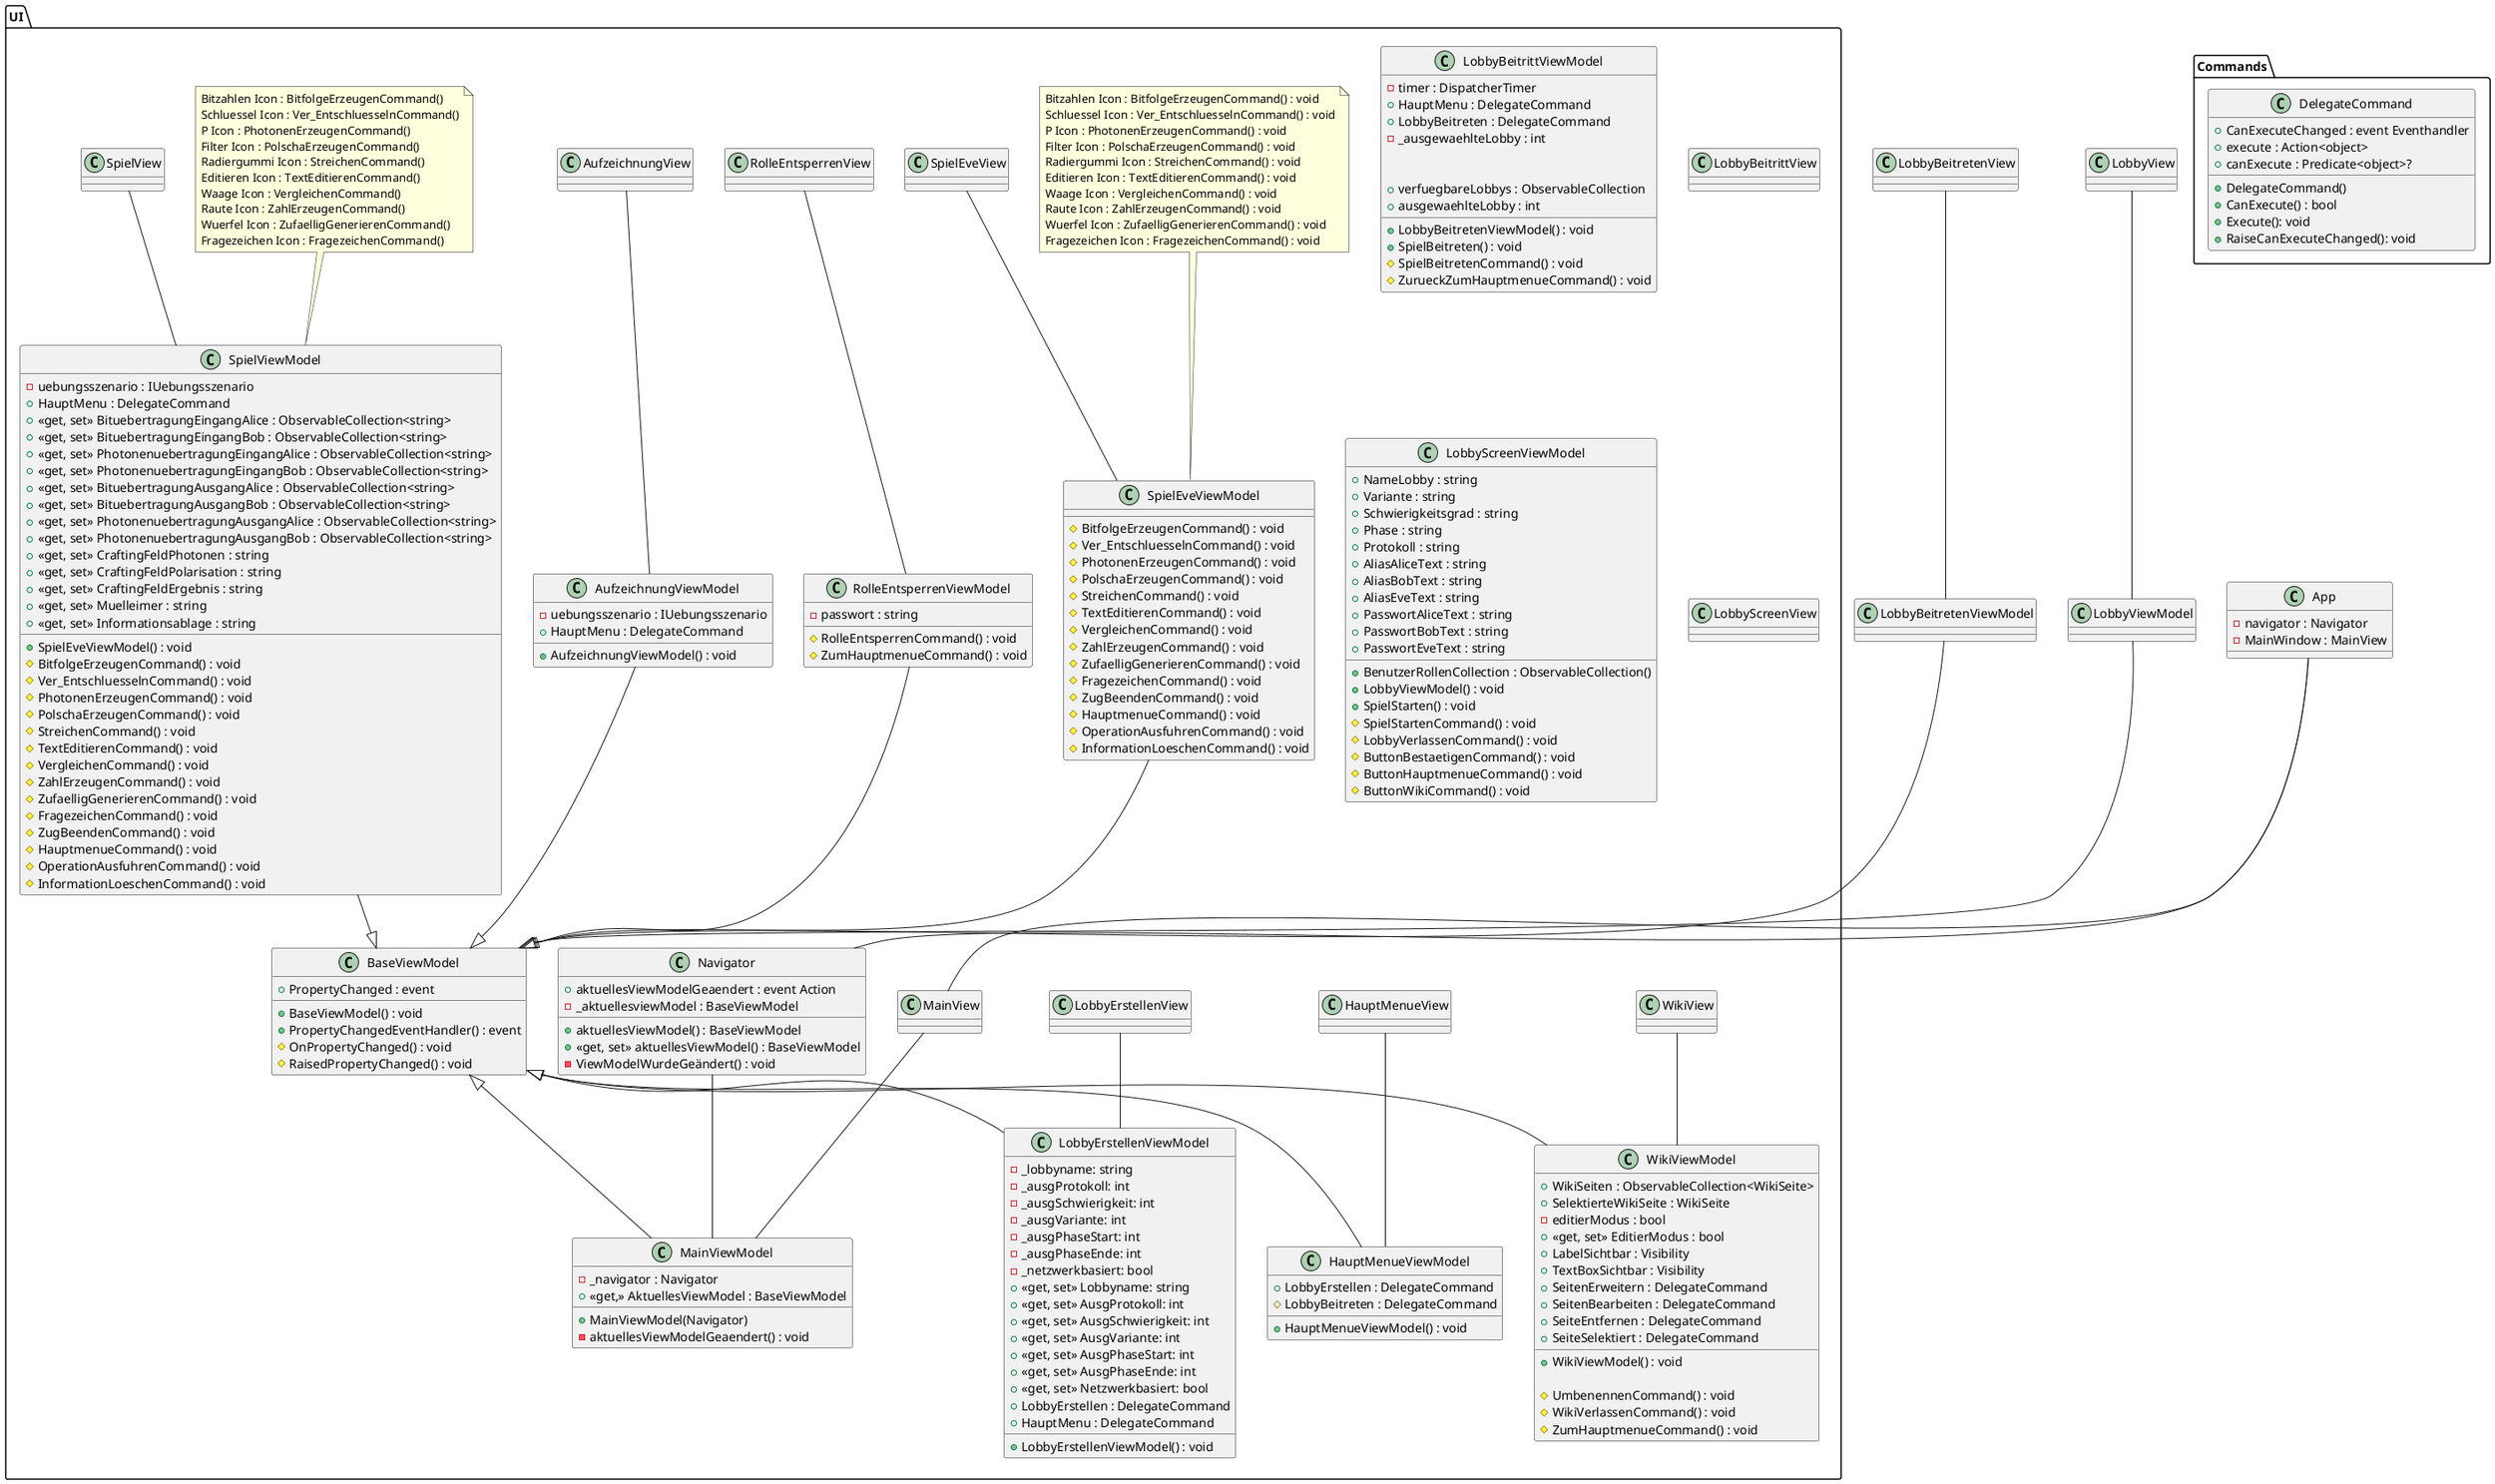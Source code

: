 @startuml name

skinparam pageMargin 10
skinparam pageExternalColor gray
skinparam pageBorderColor black


class App
{
	- navigator : Navigator
	- MainWindow : MainView
}

package Commands
{
	class DelegateCommand
	{
		+ CanExecuteChanged : event Eventhandler
		+ execute : Action<object>
		+ canExecute : Predicate<object>?
		+ DelegateCommand()
		+ CanExecute() : bool
		+ Execute(): void
		+ RaiseCanExecuteChanged(): void
	}
}

/'************************************************************'/
/'PACKAGE UI												  '/
/'************************************************************'/
package UI
{
	together{
		class MainView
		{
		}

		class MainViewModel
		{
			- _navigator : Navigator
			+ << get, >> AktuellesViewModel : BaseViewModel
			+ MainViewModel(Navigator)
			- aktuellesViewModelGeaendert() : void
		}

		class Navigator
		{
			+ aktuellesViewModelGeaendert : event Action
			- _aktuellesviewModel : BaseViewModel
			+ aktuellesViewModel() : BaseViewModel
			+ << get, set >> aktuellesViewModel() : BaseViewModel
			- ViewModelWurdeGeändert() : void
		}

		class BaseViewModel
		{
			+ PropertyChanged : event
			+ BaseViewModel() : void
			+ PropertyChangedEventHandler() : event
			# OnPropertyChanged() : void
			# RaisedPropertyChanged() : void
		}
	}

	together{
		class LobbyErstellenViewModel
		{
			- _lobbyname: string 
			- _ausgProtokoll: int 
			- _ausgSchwierigkeit: int 
			- _ausgVariante: int 
			- _ausgPhaseStart: int 
			- _ausgPhaseEnde: int 
			- _netzwerkbasiert: bool 
			+ <<get, set>> Lobbyname: string 
			+ <<get, set>> AusgProtokoll: int 
			+ <<get, set>> AusgSchwierigkeit: int 
			+ <<get, set>> AusgVariante: int 
			+ <<get, set>> AusgPhaseStart: int 
			+ <<get, set>> AusgPhaseEnde: int 
			+ <<get, set>> Netzwerkbasiert: bool 
			+ LobbyErstellen : DelegateCommand
			+ HauptMenu : DelegateCommand
			+ LobbyErstellenViewModel() : void	
		}

		class LobbyErstellenView
		{
		}
	}
	
	together{
		class LobbyBeitrittViewModel
		{
			- timer : DispatcherTimer
			+ HauptMenu : DelegateCommand
			+ LobbyBeitreten : DelegateCommand
			- _ausgewaehlteLobby : int


			+ verfuegbareLobbys : ObservableCollection 
			+ ausgewaehlteLobby : int 
			+ LobbyBeitretenViewModel() : void 
			+ SpielBeitreten() : void 
			# SpielBeitretenCommand() : void 
			# ZurueckZumHauptmenueCommand() : void 
		}

		class LobbyBeitrittView
		{
		}
	}
	
	together{
		class HauptMenueViewModel
		{
			+ HauptMenueViewModel() : void
			+ LobbyErstellen : DelegateCommand
			# LobbyBeitreten : DelegateCommand
		}
			
		class HauptMenueView
		{
		}
	}
	
	together{
		class LobbyScreenViewModel
		{
			+ NameLobby : string
			+ Variante : string
			+ Schwierigkeitsgrad : string
			+ Phase : string
			+ Protokoll : string
			+ AliasAliceText : string
			+ AliasBobText : string
			+ AliasEveText : string
			+ PasswortAliceText : string
			+ PasswortBobText : string
			+ PasswortEveText : string
			+ BenutzerRollenCollection : ObservableCollection()
			+ LobbyViewModel() : void
			+ SpielStarten() : void
			# SpielStartenCommand() : void
			# LobbyVerlassenCommand() : void
			# ButtonBestaetigenCommand() : void
			# ButtonHauptmenueCommand() : void
			# ButtonWikiCommand() : void
		}

		class LobbyScreenView
		{
		}
	}
	
	together{
		class WikiViewModel
		{
			+ WikiSeiten : ObservableCollection<WikiSeite>
			+ SelektierteWikiSeite : WikiSeite
			- editierModus : bool
			+ <<get, set>> EditierModus : bool
			+ LabelSichtbar : Visibility
			+ TextBoxSichtbar : Visibility
			+ SeitenErweitern : DelegateCommand
			+ SeitenBearbeiten : DelegateCommand
			+ SeiteEntfernen : DelegateCommand
			+ SeiteSelektiert : DelegateCommand
			+ WikiViewModel() : void

			# UmbenennenCommand() : void
			# WikiVerlassenCommand() : void
			# ZumHauptmenueCommand() : void
		}

		class WikiView
		{
		}
	}
	

	together{
		class AufzeichnungViewModel
		{
			- uebungsszenario : IUebungsszenario
			+ HauptMenu : DelegateCommand
			+ AufzeichnungViewModel() : void
		}

		class AufzeichnungView
		{
		}
	}

	together{
		class SpielViewModel
		{
			- uebungsszenario : IUebungsszenario
			+ HauptMenu : DelegateCommand
			+ <<get, set>> BituebertragungEingangAlice : ObservableCollection<string> 
			+ <<get, set>> BituebertragungEingangBob : ObservableCollection<string>
			+ <<get, set>> PhotonenuebertragungEingangAlice : ObservableCollection<string>
			+ <<get, set>> PhotonenuebertragungEingangBob : ObservableCollection<string>  
			+ <<get, set>> BituebertragungAusgangAlice : ObservableCollection<string>
			+ <<get, set>> BituebertragungAusgangBob : ObservableCollection<string>
			+ <<get, set>> PhotonenuebertragungAusgangAlice : ObservableCollection<string>
			+ <<get, set>> PhotonenuebertragungAusgangBob : ObservableCollection<string>  
			+ <<get, set>> CraftingFeldPhotonen : string
			+ <<get, set>> CraftingFeldPolarisation : string 
			+ <<get, set>> CraftingFeldErgebnis : string
			+ <<get, set>> Muelleimer : string 
			+ <<get, set>> Informationsablage : string 
			+ SpielEveViewModel() : void
			# BitfolgeErzeugenCommand() : void /'Bitzahlen Icon'/
			# Ver_EntschluesselnCommand() : void /'Schluessel Icon'/
			# PhotonenErzeugenCommand() : void /'P Icon'/
			# PolschaErzeugenCommand() : void /'Filter Icon'/
			# StreichenCommand() : void /'Radiergummi Icon'/
			# TextEditierenCommand() : void /'Editieren Icon'/
			# VergleichenCommand() : void /'Waage Icon'/
			# ZahlErzeugenCommand() : void /'Raute Icon'/
			# ZufaelligGenerierenCommand() : void /'Wuerfel Icon'/
			# FragezeichenCommand() : void /'Fragezeichen Icon'/
			# ZugBeendenCommand() : void
			# HauptmenueCommand() : void
			# OperationAusfuhrenCommand() : void
			# InformationLoeschenCommand() : void
		}
		
		class SpielView
		{
		}

		note right of SpielViewModel
		Bitzahlen Icon : BitfolgeErzeugenCommand()
		Schluessel Icon : Ver_EntschluesselnCommand()
		P Icon : PhotonenErzeugenCommand()
		Filter Icon : PolschaErzeugenCommand()
		Radiergummi Icon : StreichenCommand()
		Editieren Icon : TextEditierenCommand()
		Waage Icon : VergleichenCommand()
		Raute Icon : ZahlErzeugenCommand()
		Wuerfel Icon : ZufaelligGenerierenCommand()
		Fragezeichen Icon : FragezeichenCommand()
		end note
	}

	together{
		class SpielEveViewModel
		{
			# BitfolgeErzeugenCommand() : void /'Bitzahlen Icon'/
			# Ver_EntschluesselnCommand() : void /'Schluessel Icon'/
			# PhotonenErzeugenCommand() : void /'P Icon'/
			# PolschaErzeugenCommand() : void /'Filter Icon'/
			# StreichenCommand() : void /'Radiergummi Icon'/
			# TextEditierenCommand() : void /'Editieren Icon'/
			# VergleichenCommand() : void /'Waage Icon'/
			# ZahlErzeugenCommand() : void /'Raute Icon'/
			# ZufaelligGenerierenCommand() : void /'Wuerfel Icon'/
			# FragezeichenCommand() : void /'Fragezeichen Icon'/
			# ZugBeendenCommand() : void
			# HauptmenueCommand() : void
			# OperationAusfuhrenCommand() : void
			# InformationLoeschenCommand() : void
		}

		class SpielEveView
		{
		}

		note left of SpielEveViewModel
		Bitzahlen Icon : BitfolgeErzeugenCommand() : void
		Schluessel Icon : Ver_EntschluesselnCommand() : void
		P Icon : PhotonenErzeugenCommand() : void
		Filter Icon : PolschaErzeugenCommand() : void
		Radiergummi Icon : StreichenCommand() : void
		Editieren Icon : TextEditierenCommand() : void
		Waage Icon : VergleichenCommand() : void
		Raute Icon : ZahlErzeugenCommand() : void
		Wuerfel Icon : ZufaelligGenerierenCommand() : void
		Fragezeichen Icon : FragezeichenCommand() : void
		end note
	}
	
	together{
		class RolleEntsperrenViewModel
		{
			- passwort : string
			# RolleEntsperrenCommand() : void 
			# ZumHauptmenueCommand() : void
		}

		class RolleEntsperrenView
		{
		}
	}

	
}
App -- MainView
App -- Navigator
MainView -- MainViewModel
BaseViewModel <|-u- RolleEntsperrenViewModel
BaseViewModel <|-u- AufzeichnungViewModel
BaseViewModel <|-u- SpielEveViewModel
BaseViewModel <|-u- SpielViewModel
BaseViewModel <|-u- LobbyBeitretenViewModel
BaseViewModel <|-u- LobbyViewModel
BaseViewModel <|-- WikiViewModel
BaseViewModel <|-- HauptMenueViewModel
BaseViewModel <|-- LobbyErstellenViewModel
BaseViewModel <|-- MainViewModel
Navigator -- MainViewModel
SpielView -- SpielViewModel
SpielEveView -- SpielEveViewModel
RolleEntsperrenView -- RolleEntsperrenViewModel
LobbyErstellenView -- LobbyErstellenViewModel
LobbyBeitretenView -- LobbyBeitretenViewModel
AufzeichnungView -- AufzeichnungViewModel
HauptMenueView -- HauptMenueViewModel
LobbyView -- LobbyViewModel
WikiView -- WikiViewModel

@enduml